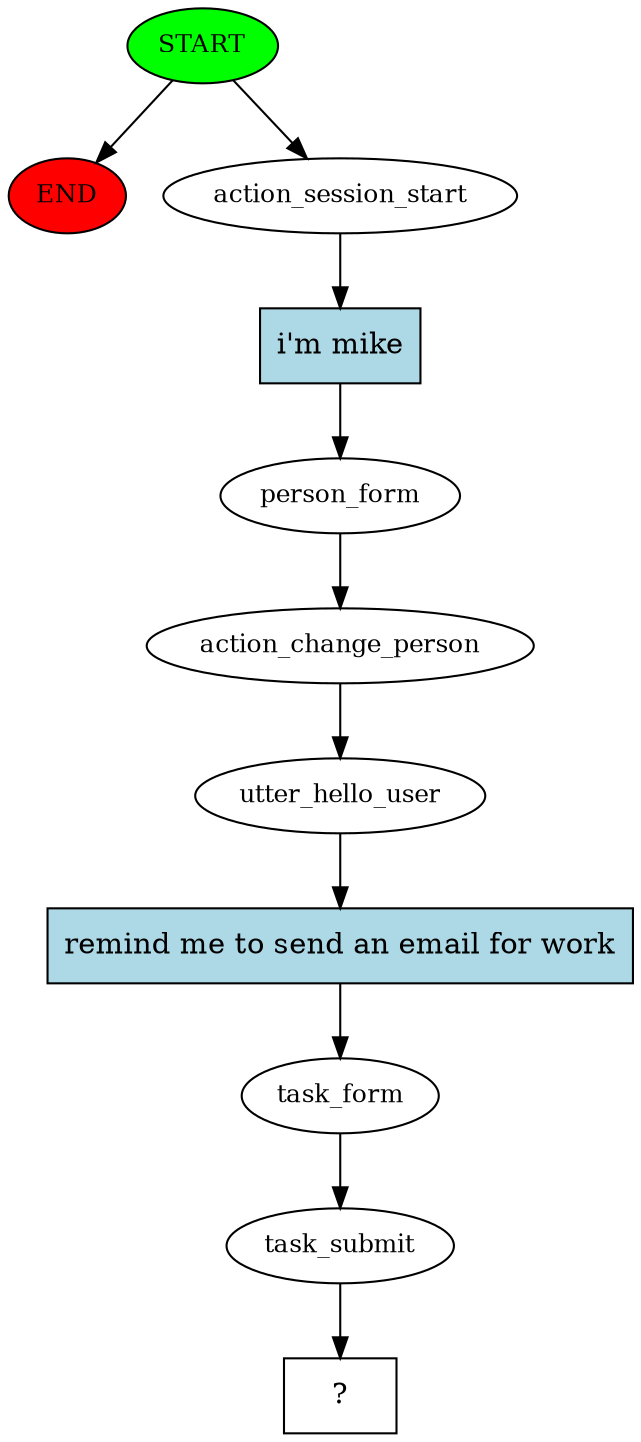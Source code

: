 digraph  {
0 [class="start active", fillcolor=green, fontsize=12, label=START, style=filled];
"-1" [class=end, fillcolor=red, fontsize=12, label=END, style=filled];
1 [class=active, fontsize=12, label=action_session_start];
2 [class=active, fontsize=12, label=person_form];
3 [class=active, fontsize=12, label=action_change_person];
4 [class=active, fontsize=12, label=utter_hello_user];
5 [class=active, fontsize=12, label=task_form];
6 [class=active, fontsize=12, label=task_submit];
7 [class="intent dashed active", label="  ?  ", shape=rect];
8 [class="intent active", fillcolor=lightblue, label="i'm mike", shape=rect, style=filled];
9 [class="intent active", fillcolor=lightblue, label="remind me to send an email for work", shape=rect, style=filled];
0 -> "-1"  [class="", key=NONE, label=""];
0 -> 1  [class=active, key=NONE, label=""];
1 -> 8  [class=active, key=0];
2 -> 3  [class=active, key=NONE, label=""];
3 -> 4  [class=active, key=NONE, label=""];
4 -> 9  [class=active, key=0];
5 -> 6  [class=active, key=NONE, label=""];
6 -> 7  [class=active, key=NONE, label=""];
8 -> 2  [class=active, key=0];
9 -> 5  [class=active, key=0];
}
